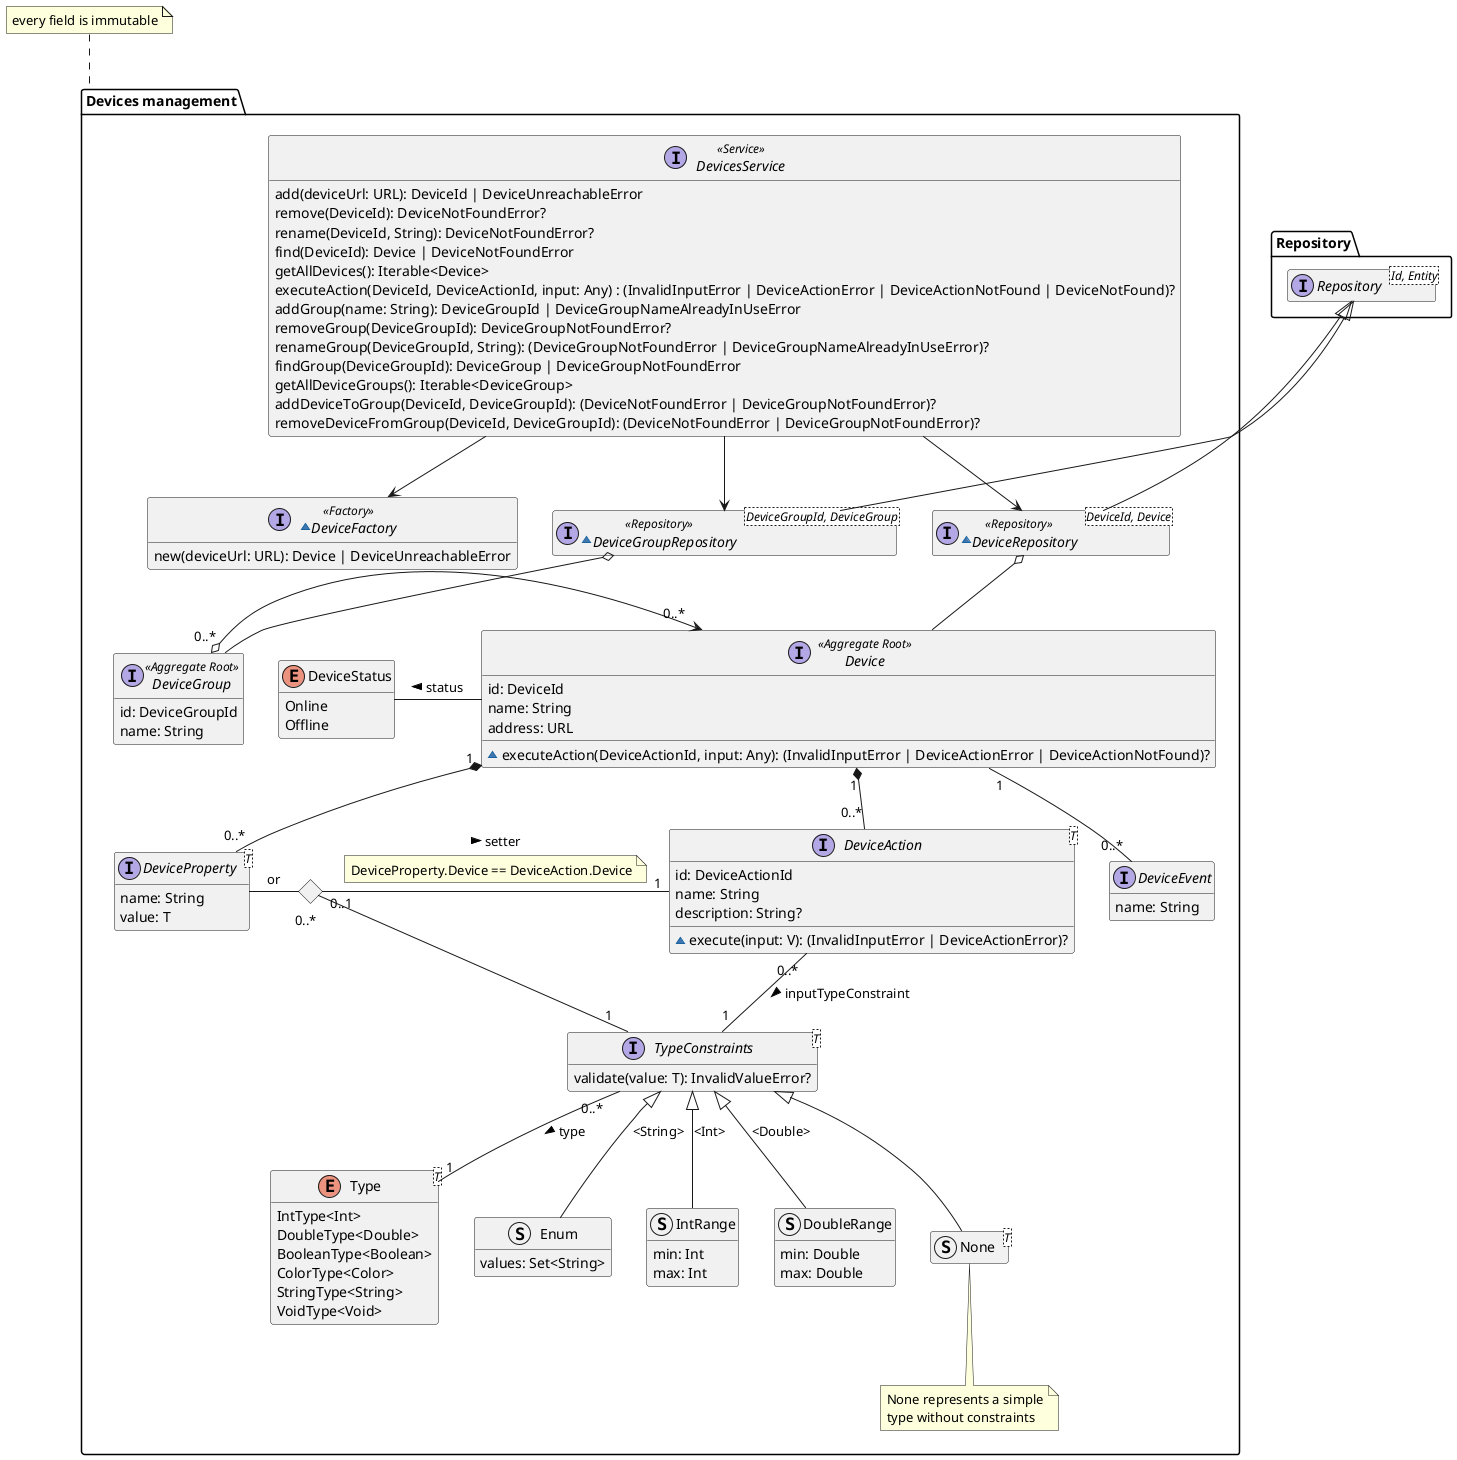 @startuml devices-management-domain-model

hide empty members
package Repository{
    interface Repository<Id, Entity>
}

package "Devices management" {

    interface Device <<Aggregate Root>> {
        id: DeviceId
        name: String
        address: URL
        ~ executeAction(DeviceActionId, input: Any): (InvalidInputError | DeviceActionError | DeviceActionNotFound)?
    }

    enum DeviceStatus {
        Online
        Offline
    }

    interface DeviceGroup <<Aggregate Root>> {
        id: DeviceGroupId
        name: String
    }

    enum Type<T> {
        IntType<Int>
        DoubleType<Double>
        BooleanType<Boolean>
        ColorType<Color>
        StringType<String>
        VoidType<Void>
    }

    interface TypeConstraints<T> {
        validate(value: T): InvalidValueError?
    }

    struct Enum {
        values: Set<String>
    }

    struct IntRange {
        min: Int
        max: Int
    }

    struct DoubleRange {
        min: Double
        max: Double
    }

    struct None<T>
    note bottom of None
        None represents a simple
        type without constraints
    end note


    interface DeviceProperty<T> {
        name: String
        value: T
    }

    interface DeviceAction<T> {
        id: DeviceActionId
        name: String
        description: String?
        ~ execute(input: V): (InvalidInputError | DeviceActionError)?
    }

    interface DeviceEvent {
        name: String
    }

    ~interface DeviceGroupRepository<DeviceGroupId, DeviceGroup> <<Repository>> {
    }
    ~interface DeviceRepository<DeviceId, Device> <<Repository>> {
    }

    interface DevicesService <<Service>> {
        add(deviceUrl: URL): DeviceId | DeviceUnreachableError
        remove(DeviceId): DeviceNotFoundError?
        rename(DeviceId, String): DeviceNotFoundError?
        find(DeviceId): Device | DeviceNotFoundError
        getAllDevices(): Iterable<Device>
        executeAction(DeviceId, DeviceActionId, input: Any) : (InvalidInputError | DeviceActionError | DeviceActionNotFound | DeviceNotFound)?
        addGroup(name: String): DeviceGroupId | DeviceGroupNameAlreadyInUseError
        removeGroup(DeviceGroupId): DeviceGroupNotFoundError?
        renameGroup(DeviceGroupId, String): (DeviceGroupNotFoundError | DeviceGroupNameAlreadyInUseError)?
        findGroup(DeviceGroupId): DeviceGroup | DeviceGroupNotFoundError
        getAllDeviceGroups(): Iterable<DeviceGroup>
        addDeviceToGroup(DeviceId, DeviceGroupId): (DeviceNotFoundError | DeviceGroupNotFoundError)?
        removeDeviceFromGroup(DeviceId, DeviceGroupId): (DeviceNotFoundError | DeviceGroupNotFoundError)?
    }

    ~interface DeviceFactory <<Factory>> {
        new(deviceUrl: URL): Device | DeviceUnreachableError
    }


    Device -l- DeviceStatus : "status >"
    Device "0..*"  <-r-o "0..*" DeviceGroup
    TypeConstraints "0..*" -- "1" Type : "type >"
    Enum -u-|> TypeConstraints : "<String>"
    IntRange -u-|> TypeConstraints : "<Int>"
    DoubleRange -u-|> TypeConstraints : "<Double>"
    None -u-|> TypeConstraints
    DeviceAction "0..*" -- "1" TypeConstraints : "inputTypeConstraint >"
    Device "1" *-- "0..*" DeviceProperty
    Device "1" *-- "0..*" DeviceAction
    <> Diamond
    DeviceProperty -r- Diamond : "or"
    Diamond "0..1" -r- "1" DeviceAction : "setter >"
    note on link
        DeviceProperty.Device == DeviceAction.Device
    end note
    Diamond "0..*" -- "1" TypeConstraints
    Device "1" -- "0..*" DeviceEvent
    DeviceGroupRepository -u-|> Repository.Repository
    DeviceGroupRepository o-- DeviceGroup
    DeviceRepository -u-|> Repository.Repository
    DeviceRepository o-- Device
    DevicesService --> DeviceRepository
    DevicesService --> DeviceGroupRepository
    DevicesService --> DeviceFactory
}

note top of "Devices management"
every field is immutable
end note

@enduml
